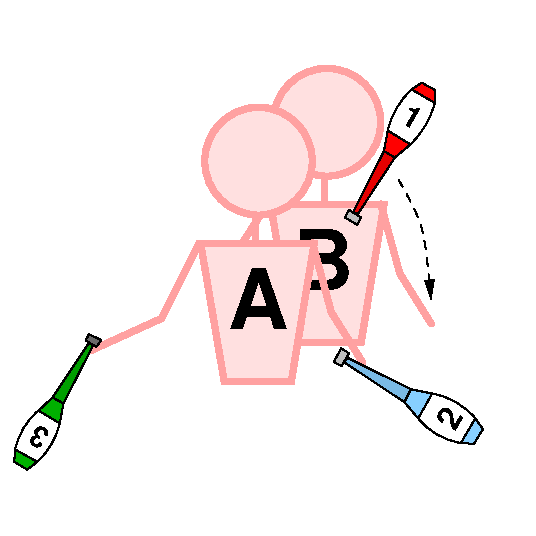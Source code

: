 #FIG 3.2
Landscape
Center
Metric
Letter  
100.00
Single
-2
1200 2
0 32 #cfcfcf
0 33 #bebebe
0 34 #000000
0 35 #696969
6 626 733 2621 2753
6 1795 1528 1855 1762
2 1 0 4 28 -1 53 0 -1 10.000 0 0 -1 0 0 2
	 1825 1558 1825 1732
-6
1 2 0 4 28 30 53 0 20 0.000 1 0.0000 1846 1148 384 385 1462 1148 2231 1148
2 1 0 4 28 7 53 -1 -1 10.000 1 1 -1 0 0 3
	 1421 1733 1151 2273 656 2498
2 1 0 4 28 30 53 0 20 0.000 0 0 -1 0 0 5
	 1433 1739 2243 1739 2080 2723 1601 2723 1433 1739
2 1 0 4 28 7 53 -1 -1 10.000 1 1 -1 0 0 3
	 2231 1733 2366 2228 2591 2588
4 0 0 52 -1 18 40 0.0000 4 450 420 1626 2347 A\001
-6
6 1605 418 3135 2488
1 2 0 4 28 30 55 0 20 0.000 1 0.0000 2335 870 384 385 1951 870 2720 870
2 1 0 4 28 -1 55 0 -1 10.000 0 0 -1 0 0 2
	 2314 1280 2314 1454
2 1 0 4 28 30 55 0 20 0.000 0 0 -1 0 0 5
	 1932 1459 2742 1459 2579 2443 2100 2443 1932 1459
2 1 0 4 28 7 55 -1 -1 10.000 1 1 -1 0 0 3
	 2720 1455 2855 1950 3080 2310
2 1 0 4 28 7 55 -1 -1 10.000 1 1 -1 0 0 3
	 1910 1455 1650 1858 1740 2353
4 0 0 54 -1 18 40 0.0000 4 450 435 2095 2068 B\001
-6
6 2439 574 3114 1609
5 1 0 1 0 7 50 0 20 0.000 1 0 0 0 2493.873 573.377 3105 732 3048 876 2932 1028
5 1 0 1 0 7 50 0 20 0.000 1 1 0 0 2613.306 1387.303 3105 732 3025 679 2940 636
5 1 0 1 0 7 50 0 20 0.000 1 1 0 0 3317.683 1052.402 2940 636 2840 756 2769 930
5 1 0 1 0 7 50 0 20 0.000 1 0 0 0 3192.587 410.019 2932 1028 2849 986 2769 930
2 3 0 1 0 4 50 0 20 0.000 1 1 -1 0 0 5
	 3105 732 3110 642 3011 587 2940 636 3105 732
2 3 0 1 0 4 50 0 20 0.000 1 1 -1 0 0 5
	 2932 1028 2820 1123 2742 1076 2769 930 2932 1028
2 3 0 1 0 4 50 0 18 0.000 1 1 -1 0 0 5
	 2820 1123 2554 1528 2522 1512 2742 1076 2820 1123
2 3 0 1 7 7 51 0 20 0.000 1 1 -1 0 0 5
	 2940 645 3098 736 2928 1025 2773 929 2940 645
2 3 0 1 0 33 50 0 20 0.000 1 1 -1 0 0 5
	 2491 1496 2579 1550 2551 1602 2465 1552 2491 1496
4 0 0 50 0 18 15 5.7596 4 150 120 2852 869 1\001
-6
6 2384 2485 3449 3168
5 1 0 1 0 7 50 0 20 0.000 1 1 0 0 2992.888 3328.243 3395 2985 3270 2878 3087 2808
5 1 0 1 0 7 50 0 20 0.000 1 0 0 0 2875.620 2799.184 3395 2985 3351 3079 3292 3161
5 1 0 1 0 7 50 0 20 0.000 1 0 0 0 3363.515 2683.073 3292 3161 3139 3111 2987 2986
5 1 0 1 0 11 50 0 20 0.000 1 1 0 0 3409.040 3106.011 3087 2808 3026 2892 2987 2986
2 3 0 1 7 7 51 0 20 0.000 1 1 -1 0 0 5
	 3291 3156 3394 2984 3087 2808 2991 2983 3291 3156
2 3 0 1 0 33 50 0 20 0.000 1 1 -1 0 0 5
	 2439 2613 2493 2521 2437 2485 2384 2582 2439 2613
2 3 0 1 0 11 50 0 20 0.000 1 1 -1 0 0 5
	 3087 2808 2935 2778 2888 2870 2987 2986 3087 2808
2 3 0 1 0 11 50 0 20 0.000 1 1 -1 0 0 5
	 3395 2985 3449 3063 3385 3168 3292 3161 3395 2985
2 3 0 1 0 11 50 0 18 0.000 1 1 -1 0 0 5
	 2935 2778 2480 2552 2459 2585 2888 2870 2935 2778
4 0 0 50 0 18 16 1.0472 4 180 135 3250 3086 2\001
-6
6 100 2384 723 3352
5 1 0 1 0 7 50 0 20 0.000 1 1 0 0 -92.273 2902.204 265 3296 358 3185 426 3021
5 1 0 1 0 7 50 0 20 0.000 1 0 0 0 364.129 2932.177 265 3296 185 3264 107 3208
5 1 0 1 0 7 50 0 20 0.000 1 0 0 0 593.602 3311.151 107 3208 158 3071 274 2930
5 1 0 1 0 13 50 0 20 0.000 1 1 0 0 110.153 3376.124 426 3021 352 2967 274 2930
2 3 0 1 0 35 50 0 20 0.000 1 1 -1 0 0 5
	 610 2429 688 2475 723 2427 635 2384 610 2429
2 3 0 1 0 13 50 0 18 0.000 1 1 -1 0 0 5
	 453 2879 663 2466 635 2445 374 2837 453 2879
2 3 0 1 7 7 51 0 20 0.000 1 1 -1 0 0 5
	 114 3208 267 3296 424 3019 272 2936 114 3208
2 3 0 1 0 13 50 0 20 0.000 1 1 -1 0 0 5
	 426 3021 453 2879 374 2837 274 2930 426 3021
2 3 0 1 0 13 50 0 20 0.000 1 1 -1 0 0 5
	 265 3296 194 3352 101 3297 107 3208 265 3296
4 2 0 50 0 18 14 2.6180 4 165 120 261 3028 3\001
-6
2 2 0 0 7 7 60 0 20 0.000 0 0 -1 0 0 5
	 0 0 3825 0 3825 3825 0 3825 0 0
3 0 1 1 0 7 52 -1 -1 4.000 1 1 0 3
	1 1 1.00 60.00 120.00
	 2846 1279 3038 1596 3078 2137
	 0.000 1.000 0.000
